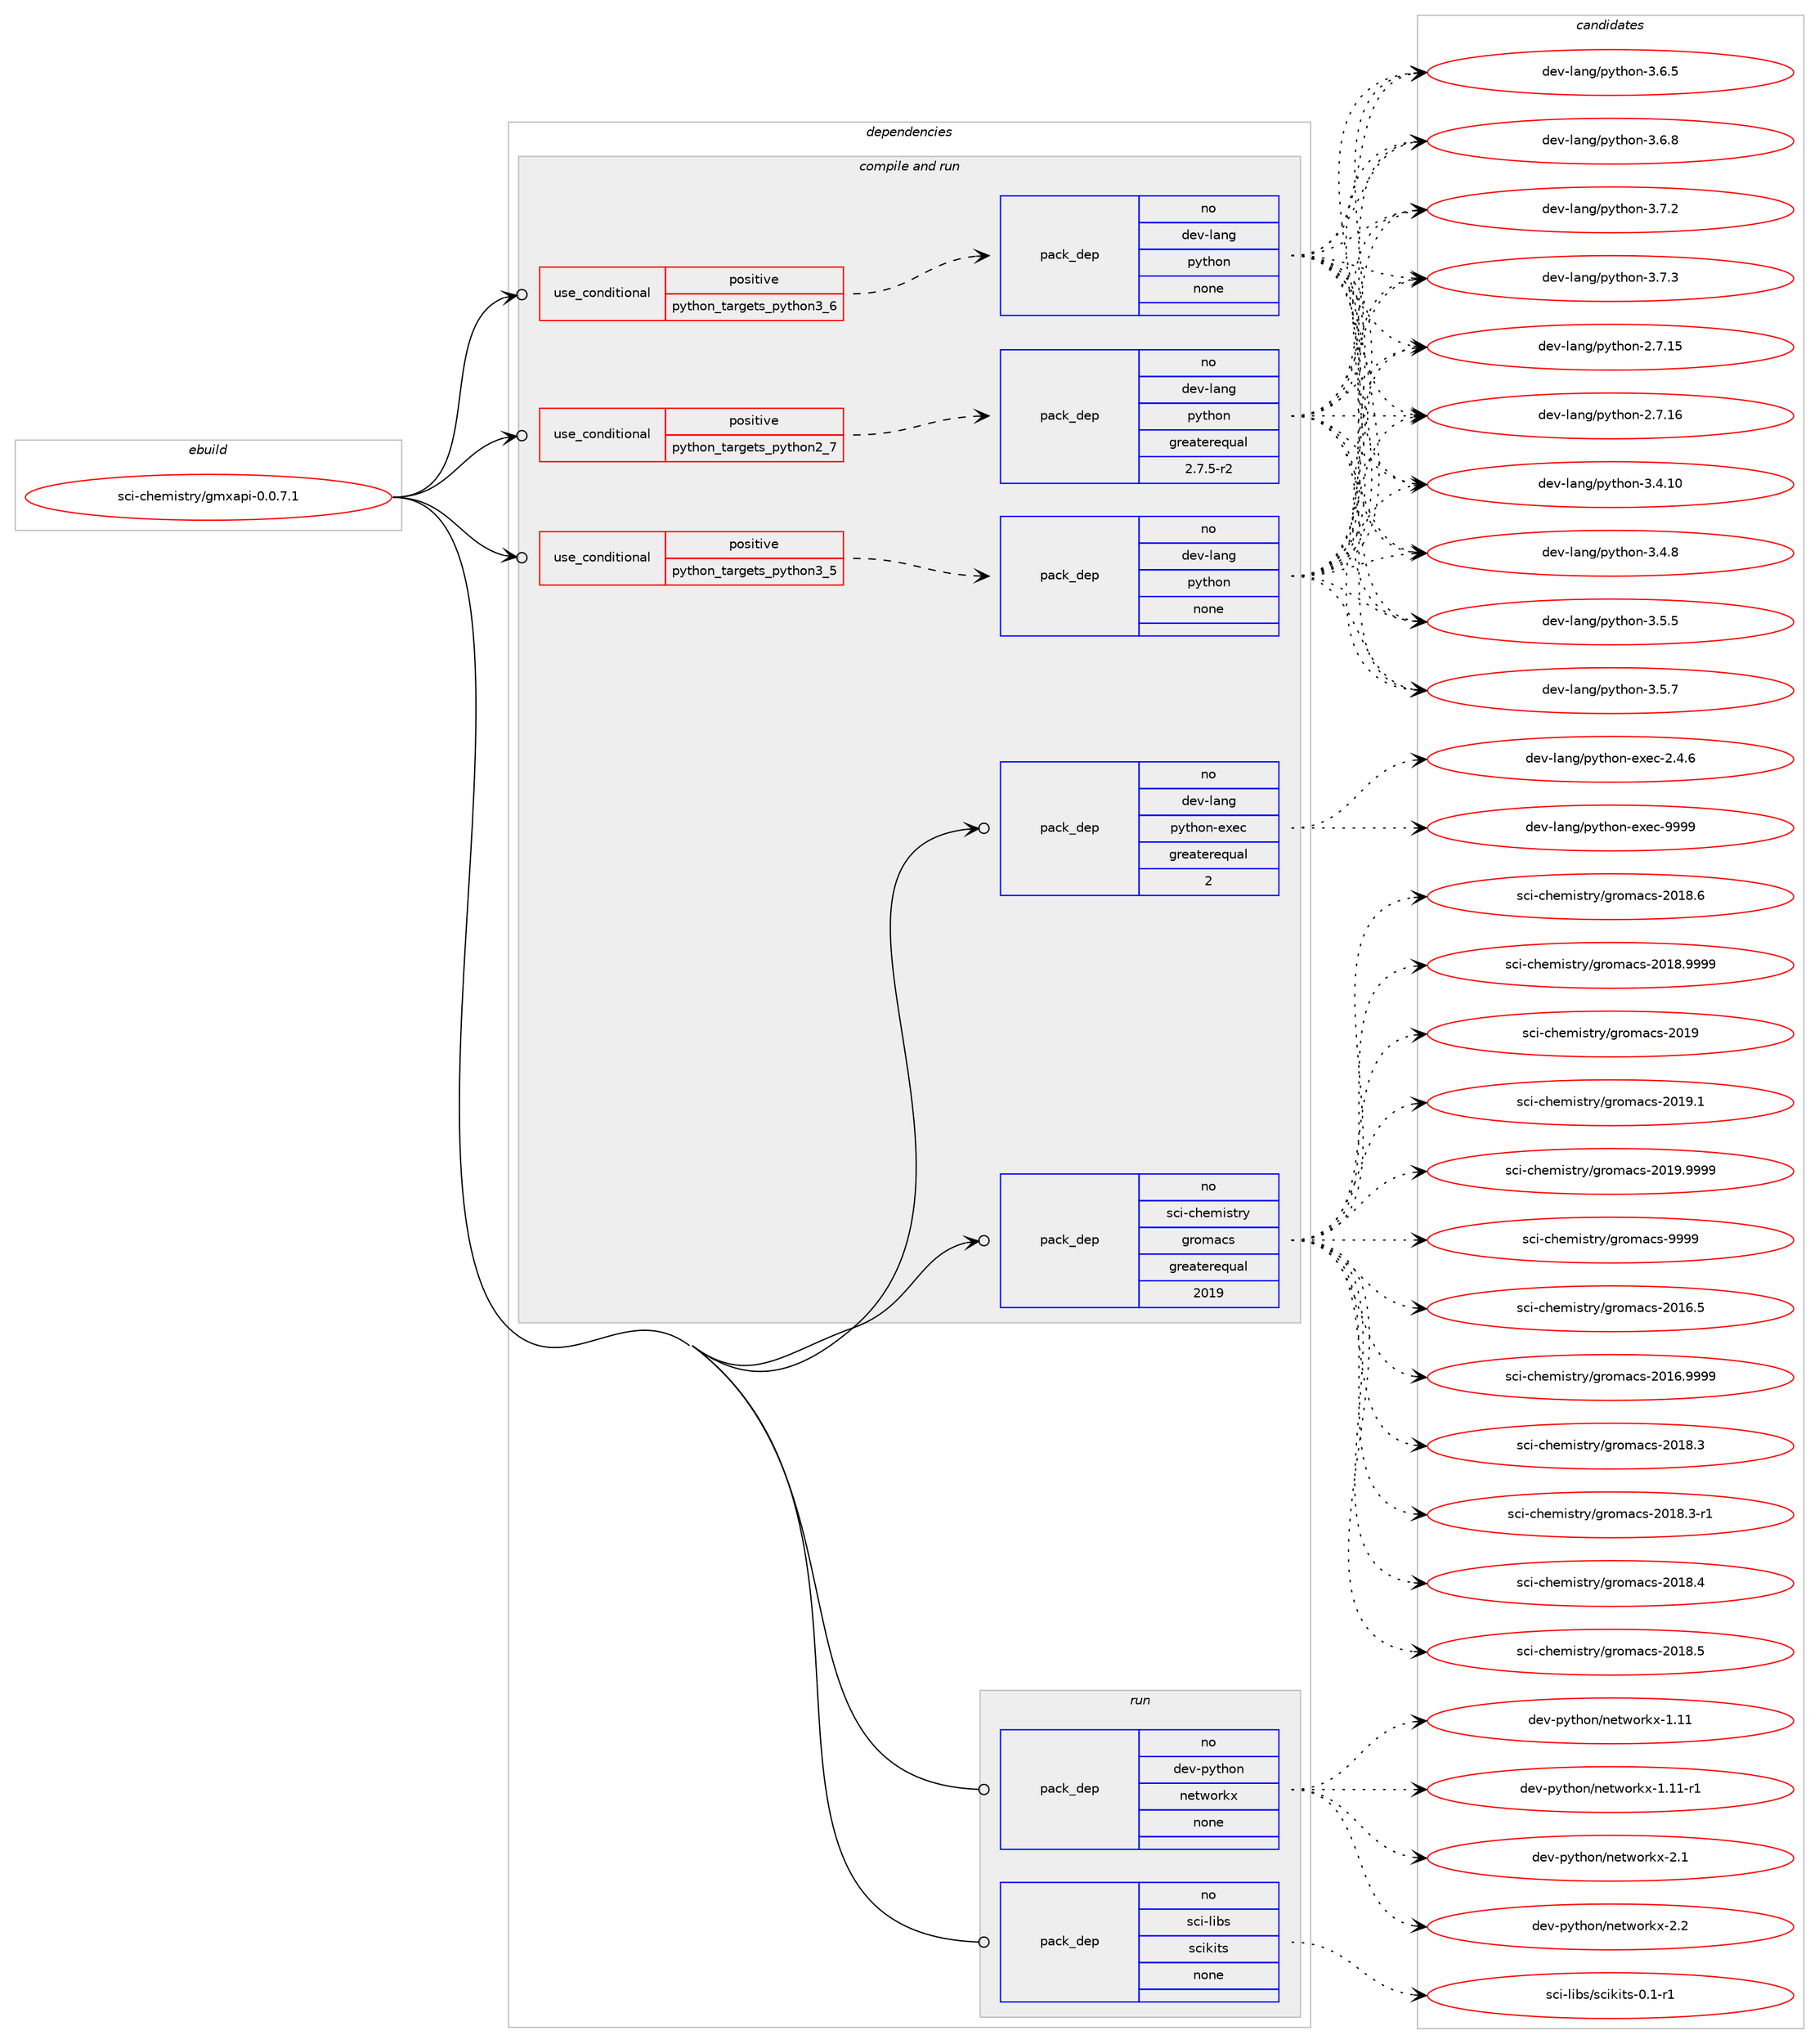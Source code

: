 digraph prolog {

# *************
# Graph options
# *************

newrank=true;
concentrate=true;
compound=true;
graph [rankdir=LR,fontname=Helvetica,fontsize=10,ranksep=1.5];#, ranksep=2.5, nodesep=0.2];
edge  [arrowhead=vee];
node  [fontname=Helvetica,fontsize=10];

# **********
# The ebuild
# **********

subgraph cluster_leftcol {
color=gray;
rank=same;
label=<<i>ebuild</i>>;
id [label="sci-chemistry/gmxapi-0.0.7.1", color=red, width=4, href="../sci-chemistry/gmxapi-0.0.7.1.svg"];
}

# ****************
# The dependencies
# ****************

subgraph cluster_midcol {
color=gray;
label=<<i>dependencies</i>>;
subgraph cluster_compile {
fillcolor="#eeeeee";
style=filled;
label=<<i>compile</i>>;
}
subgraph cluster_compileandrun {
fillcolor="#eeeeee";
style=filled;
label=<<i>compile and run</i>>;
subgraph cond1267 {
dependency4965 [label=<<TABLE BORDER="0" CELLBORDER="1" CELLSPACING="0" CELLPADDING="4"><TR><TD ROWSPAN="3" CELLPADDING="10">use_conditional</TD></TR><TR><TD>positive</TD></TR><TR><TD>python_targets_python2_7</TD></TR></TABLE>>, shape=none, color=red];
subgraph pack3619 {
dependency4966 [label=<<TABLE BORDER="0" CELLBORDER="1" CELLSPACING="0" CELLPADDING="4" WIDTH="220"><TR><TD ROWSPAN="6" CELLPADDING="30">pack_dep</TD></TR><TR><TD WIDTH="110">no</TD></TR><TR><TD>dev-lang</TD></TR><TR><TD>python</TD></TR><TR><TD>greaterequal</TD></TR><TR><TD>2.7.5-r2</TD></TR></TABLE>>, shape=none, color=blue];
}
dependency4965:e -> dependency4966:w [weight=20,style="dashed",arrowhead="vee"];
}
id:e -> dependency4965:w [weight=20,style="solid",arrowhead="odotvee"];
subgraph cond1268 {
dependency4967 [label=<<TABLE BORDER="0" CELLBORDER="1" CELLSPACING="0" CELLPADDING="4"><TR><TD ROWSPAN="3" CELLPADDING="10">use_conditional</TD></TR><TR><TD>positive</TD></TR><TR><TD>python_targets_python3_5</TD></TR></TABLE>>, shape=none, color=red];
subgraph pack3620 {
dependency4968 [label=<<TABLE BORDER="0" CELLBORDER="1" CELLSPACING="0" CELLPADDING="4" WIDTH="220"><TR><TD ROWSPAN="6" CELLPADDING="30">pack_dep</TD></TR><TR><TD WIDTH="110">no</TD></TR><TR><TD>dev-lang</TD></TR><TR><TD>python</TD></TR><TR><TD>none</TD></TR><TR><TD></TD></TR></TABLE>>, shape=none, color=blue];
}
dependency4967:e -> dependency4968:w [weight=20,style="dashed",arrowhead="vee"];
}
id:e -> dependency4967:w [weight=20,style="solid",arrowhead="odotvee"];
subgraph cond1269 {
dependency4969 [label=<<TABLE BORDER="0" CELLBORDER="1" CELLSPACING="0" CELLPADDING="4"><TR><TD ROWSPAN="3" CELLPADDING="10">use_conditional</TD></TR><TR><TD>positive</TD></TR><TR><TD>python_targets_python3_6</TD></TR></TABLE>>, shape=none, color=red];
subgraph pack3621 {
dependency4970 [label=<<TABLE BORDER="0" CELLBORDER="1" CELLSPACING="0" CELLPADDING="4" WIDTH="220"><TR><TD ROWSPAN="6" CELLPADDING="30">pack_dep</TD></TR><TR><TD WIDTH="110">no</TD></TR><TR><TD>dev-lang</TD></TR><TR><TD>python</TD></TR><TR><TD>none</TD></TR><TR><TD></TD></TR></TABLE>>, shape=none, color=blue];
}
dependency4969:e -> dependency4970:w [weight=20,style="dashed",arrowhead="vee"];
}
id:e -> dependency4969:w [weight=20,style="solid",arrowhead="odotvee"];
subgraph pack3622 {
dependency4971 [label=<<TABLE BORDER="0" CELLBORDER="1" CELLSPACING="0" CELLPADDING="4" WIDTH="220"><TR><TD ROWSPAN="6" CELLPADDING="30">pack_dep</TD></TR><TR><TD WIDTH="110">no</TD></TR><TR><TD>dev-lang</TD></TR><TR><TD>python-exec</TD></TR><TR><TD>greaterequal</TD></TR><TR><TD>2</TD></TR></TABLE>>, shape=none, color=blue];
}
id:e -> dependency4971:w [weight=20,style="solid",arrowhead="odotvee"];
subgraph pack3623 {
dependency4972 [label=<<TABLE BORDER="0" CELLBORDER="1" CELLSPACING="0" CELLPADDING="4" WIDTH="220"><TR><TD ROWSPAN="6" CELLPADDING="30">pack_dep</TD></TR><TR><TD WIDTH="110">no</TD></TR><TR><TD>sci-chemistry</TD></TR><TR><TD>gromacs</TD></TR><TR><TD>greaterequal</TD></TR><TR><TD>2019</TD></TR></TABLE>>, shape=none, color=blue];
}
id:e -> dependency4972:w [weight=20,style="solid",arrowhead="odotvee"];
}
subgraph cluster_run {
fillcolor="#eeeeee";
style=filled;
label=<<i>run</i>>;
subgraph pack3624 {
dependency4973 [label=<<TABLE BORDER="0" CELLBORDER="1" CELLSPACING="0" CELLPADDING="4" WIDTH="220"><TR><TD ROWSPAN="6" CELLPADDING="30">pack_dep</TD></TR><TR><TD WIDTH="110">no</TD></TR><TR><TD>dev-python</TD></TR><TR><TD>networkx</TD></TR><TR><TD>none</TD></TR><TR><TD></TD></TR></TABLE>>, shape=none, color=blue];
}
id:e -> dependency4973:w [weight=20,style="solid",arrowhead="odot"];
subgraph pack3625 {
dependency4974 [label=<<TABLE BORDER="0" CELLBORDER="1" CELLSPACING="0" CELLPADDING="4" WIDTH="220"><TR><TD ROWSPAN="6" CELLPADDING="30">pack_dep</TD></TR><TR><TD WIDTH="110">no</TD></TR><TR><TD>sci-libs</TD></TR><TR><TD>scikits</TD></TR><TR><TD>none</TD></TR><TR><TD></TD></TR></TABLE>>, shape=none, color=blue];
}
id:e -> dependency4974:w [weight=20,style="solid",arrowhead="odot"];
}
}

# **************
# The candidates
# **************

subgraph cluster_choices {
rank=same;
color=gray;
label=<<i>candidates</i>>;

subgraph choice3619 {
color=black;
nodesep=1;
choice10010111845108971101034711212111610411111045504655464953 [label="dev-lang/python-2.7.15", color=red, width=4,href="../dev-lang/python-2.7.15.svg"];
choice10010111845108971101034711212111610411111045504655464954 [label="dev-lang/python-2.7.16", color=red, width=4,href="../dev-lang/python-2.7.16.svg"];
choice10010111845108971101034711212111610411111045514652464948 [label="dev-lang/python-3.4.10", color=red, width=4,href="../dev-lang/python-3.4.10.svg"];
choice100101118451089711010347112121116104111110455146524656 [label="dev-lang/python-3.4.8", color=red, width=4,href="../dev-lang/python-3.4.8.svg"];
choice100101118451089711010347112121116104111110455146534653 [label="dev-lang/python-3.5.5", color=red, width=4,href="../dev-lang/python-3.5.5.svg"];
choice100101118451089711010347112121116104111110455146534655 [label="dev-lang/python-3.5.7", color=red, width=4,href="../dev-lang/python-3.5.7.svg"];
choice100101118451089711010347112121116104111110455146544653 [label="dev-lang/python-3.6.5", color=red, width=4,href="../dev-lang/python-3.6.5.svg"];
choice100101118451089711010347112121116104111110455146544656 [label="dev-lang/python-3.6.8", color=red, width=4,href="../dev-lang/python-3.6.8.svg"];
choice100101118451089711010347112121116104111110455146554650 [label="dev-lang/python-3.7.2", color=red, width=4,href="../dev-lang/python-3.7.2.svg"];
choice100101118451089711010347112121116104111110455146554651 [label="dev-lang/python-3.7.3", color=red, width=4,href="../dev-lang/python-3.7.3.svg"];
dependency4966:e -> choice10010111845108971101034711212111610411111045504655464953:w [style=dotted,weight="100"];
dependency4966:e -> choice10010111845108971101034711212111610411111045504655464954:w [style=dotted,weight="100"];
dependency4966:e -> choice10010111845108971101034711212111610411111045514652464948:w [style=dotted,weight="100"];
dependency4966:e -> choice100101118451089711010347112121116104111110455146524656:w [style=dotted,weight="100"];
dependency4966:e -> choice100101118451089711010347112121116104111110455146534653:w [style=dotted,weight="100"];
dependency4966:e -> choice100101118451089711010347112121116104111110455146534655:w [style=dotted,weight="100"];
dependency4966:e -> choice100101118451089711010347112121116104111110455146544653:w [style=dotted,weight="100"];
dependency4966:e -> choice100101118451089711010347112121116104111110455146544656:w [style=dotted,weight="100"];
dependency4966:e -> choice100101118451089711010347112121116104111110455146554650:w [style=dotted,weight="100"];
dependency4966:e -> choice100101118451089711010347112121116104111110455146554651:w [style=dotted,weight="100"];
}
subgraph choice3620 {
color=black;
nodesep=1;
choice10010111845108971101034711212111610411111045504655464953 [label="dev-lang/python-2.7.15", color=red, width=4,href="../dev-lang/python-2.7.15.svg"];
choice10010111845108971101034711212111610411111045504655464954 [label="dev-lang/python-2.7.16", color=red, width=4,href="../dev-lang/python-2.7.16.svg"];
choice10010111845108971101034711212111610411111045514652464948 [label="dev-lang/python-3.4.10", color=red, width=4,href="../dev-lang/python-3.4.10.svg"];
choice100101118451089711010347112121116104111110455146524656 [label="dev-lang/python-3.4.8", color=red, width=4,href="../dev-lang/python-3.4.8.svg"];
choice100101118451089711010347112121116104111110455146534653 [label="dev-lang/python-3.5.5", color=red, width=4,href="../dev-lang/python-3.5.5.svg"];
choice100101118451089711010347112121116104111110455146534655 [label="dev-lang/python-3.5.7", color=red, width=4,href="../dev-lang/python-3.5.7.svg"];
choice100101118451089711010347112121116104111110455146544653 [label="dev-lang/python-3.6.5", color=red, width=4,href="../dev-lang/python-3.6.5.svg"];
choice100101118451089711010347112121116104111110455146544656 [label="dev-lang/python-3.6.8", color=red, width=4,href="../dev-lang/python-3.6.8.svg"];
choice100101118451089711010347112121116104111110455146554650 [label="dev-lang/python-3.7.2", color=red, width=4,href="../dev-lang/python-3.7.2.svg"];
choice100101118451089711010347112121116104111110455146554651 [label="dev-lang/python-3.7.3", color=red, width=4,href="../dev-lang/python-3.7.3.svg"];
dependency4968:e -> choice10010111845108971101034711212111610411111045504655464953:w [style=dotted,weight="100"];
dependency4968:e -> choice10010111845108971101034711212111610411111045504655464954:w [style=dotted,weight="100"];
dependency4968:e -> choice10010111845108971101034711212111610411111045514652464948:w [style=dotted,weight="100"];
dependency4968:e -> choice100101118451089711010347112121116104111110455146524656:w [style=dotted,weight="100"];
dependency4968:e -> choice100101118451089711010347112121116104111110455146534653:w [style=dotted,weight="100"];
dependency4968:e -> choice100101118451089711010347112121116104111110455146534655:w [style=dotted,weight="100"];
dependency4968:e -> choice100101118451089711010347112121116104111110455146544653:w [style=dotted,weight="100"];
dependency4968:e -> choice100101118451089711010347112121116104111110455146544656:w [style=dotted,weight="100"];
dependency4968:e -> choice100101118451089711010347112121116104111110455146554650:w [style=dotted,weight="100"];
dependency4968:e -> choice100101118451089711010347112121116104111110455146554651:w [style=dotted,weight="100"];
}
subgraph choice3621 {
color=black;
nodesep=1;
choice10010111845108971101034711212111610411111045504655464953 [label="dev-lang/python-2.7.15", color=red, width=4,href="../dev-lang/python-2.7.15.svg"];
choice10010111845108971101034711212111610411111045504655464954 [label="dev-lang/python-2.7.16", color=red, width=4,href="../dev-lang/python-2.7.16.svg"];
choice10010111845108971101034711212111610411111045514652464948 [label="dev-lang/python-3.4.10", color=red, width=4,href="../dev-lang/python-3.4.10.svg"];
choice100101118451089711010347112121116104111110455146524656 [label="dev-lang/python-3.4.8", color=red, width=4,href="../dev-lang/python-3.4.8.svg"];
choice100101118451089711010347112121116104111110455146534653 [label="dev-lang/python-3.5.5", color=red, width=4,href="../dev-lang/python-3.5.5.svg"];
choice100101118451089711010347112121116104111110455146534655 [label="dev-lang/python-3.5.7", color=red, width=4,href="../dev-lang/python-3.5.7.svg"];
choice100101118451089711010347112121116104111110455146544653 [label="dev-lang/python-3.6.5", color=red, width=4,href="../dev-lang/python-3.6.5.svg"];
choice100101118451089711010347112121116104111110455146544656 [label="dev-lang/python-3.6.8", color=red, width=4,href="../dev-lang/python-3.6.8.svg"];
choice100101118451089711010347112121116104111110455146554650 [label="dev-lang/python-3.7.2", color=red, width=4,href="../dev-lang/python-3.7.2.svg"];
choice100101118451089711010347112121116104111110455146554651 [label="dev-lang/python-3.7.3", color=red, width=4,href="../dev-lang/python-3.7.3.svg"];
dependency4970:e -> choice10010111845108971101034711212111610411111045504655464953:w [style=dotted,weight="100"];
dependency4970:e -> choice10010111845108971101034711212111610411111045504655464954:w [style=dotted,weight="100"];
dependency4970:e -> choice10010111845108971101034711212111610411111045514652464948:w [style=dotted,weight="100"];
dependency4970:e -> choice100101118451089711010347112121116104111110455146524656:w [style=dotted,weight="100"];
dependency4970:e -> choice100101118451089711010347112121116104111110455146534653:w [style=dotted,weight="100"];
dependency4970:e -> choice100101118451089711010347112121116104111110455146534655:w [style=dotted,weight="100"];
dependency4970:e -> choice100101118451089711010347112121116104111110455146544653:w [style=dotted,weight="100"];
dependency4970:e -> choice100101118451089711010347112121116104111110455146544656:w [style=dotted,weight="100"];
dependency4970:e -> choice100101118451089711010347112121116104111110455146554650:w [style=dotted,weight="100"];
dependency4970:e -> choice100101118451089711010347112121116104111110455146554651:w [style=dotted,weight="100"];
}
subgraph choice3622 {
color=black;
nodesep=1;
choice1001011184510897110103471121211161041111104510112010199455046524654 [label="dev-lang/python-exec-2.4.6", color=red, width=4,href="../dev-lang/python-exec-2.4.6.svg"];
choice10010111845108971101034711212111610411111045101120101994557575757 [label="dev-lang/python-exec-9999", color=red, width=4,href="../dev-lang/python-exec-9999.svg"];
dependency4971:e -> choice1001011184510897110103471121211161041111104510112010199455046524654:w [style=dotted,weight="100"];
dependency4971:e -> choice10010111845108971101034711212111610411111045101120101994557575757:w [style=dotted,weight="100"];
}
subgraph choice3623 {
color=black;
nodesep=1;
choice11599105459910410110910511511611412147103114111109979911545504849544653 [label="sci-chemistry/gromacs-2016.5", color=red, width=4,href="../sci-chemistry/gromacs-2016.5.svg"];
choice11599105459910410110910511511611412147103114111109979911545504849544657575757 [label="sci-chemistry/gromacs-2016.9999", color=red, width=4,href="../sci-chemistry/gromacs-2016.9999.svg"];
choice11599105459910410110910511511611412147103114111109979911545504849564651 [label="sci-chemistry/gromacs-2018.3", color=red, width=4,href="../sci-chemistry/gromacs-2018.3.svg"];
choice115991054599104101109105115116114121471031141111099799115455048495646514511449 [label="sci-chemistry/gromacs-2018.3-r1", color=red, width=4,href="../sci-chemistry/gromacs-2018.3-r1.svg"];
choice11599105459910410110910511511611412147103114111109979911545504849564652 [label="sci-chemistry/gromacs-2018.4", color=red, width=4,href="../sci-chemistry/gromacs-2018.4.svg"];
choice11599105459910410110910511511611412147103114111109979911545504849564653 [label="sci-chemistry/gromacs-2018.5", color=red, width=4,href="../sci-chemistry/gromacs-2018.5.svg"];
choice11599105459910410110910511511611412147103114111109979911545504849564654 [label="sci-chemistry/gromacs-2018.6", color=red, width=4,href="../sci-chemistry/gromacs-2018.6.svg"];
choice11599105459910410110910511511611412147103114111109979911545504849564657575757 [label="sci-chemistry/gromacs-2018.9999", color=red, width=4,href="../sci-chemistry/gromacs-2018.9999.svg"];
choice1159910545991041011091051151161141214710311411110997991154550484957 [label="sci-chemistry/gromacs-2019", color=red, width=4,href="../sci-chemistry/gromacs-2019.svg"];
choice11599105459910410110910511511611412147103114111109979911545504849574649 [label="sci-chemistry/gromacs-2019.1", color=red, width=4,href="../sci-chemistry/gromacs-2019.1.svg"];
choice11599105459910410110910511511611412147103114111109979911545504849574657575757 [label="sci-chemistry/gromacs-2019.9999", color=red, width=4,href="../sci-chemistry/gromacs-2019.9999.svg"];
choice1159910545991041011091051151161141214710311411110997991154557575757 [label="sci-chemistry/gromacs-9999", color=red, width=4,href="../sci-chemistry/gromacs-9999.svg"];
dependency4972:e -> choice11599105459910410110910511511611412147103114111109979911545504849544653:w [style=dotted,weight="100"];
dependency4972:e -> choice11599105459910410110910511511611412147103114111109979911545504849544657575757:w [style=dotted,weight="100"];
dependency4972:e -> choice11599105459910410110910511511611412147103114111109979911545504849564651:w [style=dotted,weight="100"];
dependency4972:e -> choice115991054599104101109105115116114121471031141111099799115455048495646514511449:w [style=dotted,weight="100"];
dependency4972:e -> choice11599105459910410110910511511611412147103114111109979911545504849564652:w [style=dotted,weight="100"];
dependency4972:e -> choice11599105459910410110910511511611412147103114111109979911545504849564653:w [style=dotted,weight="100"];
dependency4972:e -> choice11599105459910410110910511511611412147103114111109979911545504849564654:w [style=dotted,weight="100"];
dependency4972:e -> choice11599105459910410110910511511611412147103114111109979911545504849564657575757:w [style=dotted,weight="100"];
dependency4972:e -> choice1159910545991041011091051151161141214710311411110997991154550484957:w [style=dotted,weight="100"];
dependency4972:e -> choice11599105459910410110910511511611412147103114111109979911545504849574649:w [style=dotted,weight="100"];
dependency4972:e -> choice11599105459910410110910511511611412147103114111109979911545504849574657575757:w [style=dotted,weight="100"];
dependency4972:e -> choice1159910545991041011091051151161141214710311411110997991154557575757:w [style=dotted,weight="100"];
}
subgraph choice3624 {
color=black;
nodesep=1;
choice10010111845112121116104111110471101011161191111141071204549464949 [label="dev-python/networkx-1.11", color=red, width=4,href="../dev-python/networkx-1.11.svg"];
choice100101118451121211161041111104711010111611911111410712045494649494511449 [label="dev-python/networkx-1.11-r1", color=red, width=4,href="../dev-python/networkx-1.11-r1.svg"];
choice100101118451121211161041111104711010111611911111410712045504649 [label="dev-python/networkx-2.1", color=red, width=4,href="../dev-python/networkx-2.1.svg"];
choice100101118451121211161041111104711010111611911111410712045504650 [label="dev-python/networkx-2.2", color=red, width=4,href="../dev-python/networkx-2.2.svg"];
dependency4973:e -> choice10010111845112121116104111110471101011161191111141071204549464949:w [style=dotted,weight="100"];
dependency4973:e -> choice100101118451121211161041111104711010111611911111410712045494649494511449:w [style=dotted,weight="100"];
dependency4973:e -> choice100101118451121211161041111104711010111611911111410712045504649:w [style=dotted,weight="100"];
dependency4973:e -> choice100101118451121211161041111104711010111611911111410712045504650:w [style=dotted,weight="100"];
}
subgraph choice3625 {
color=black;
nodesep=1;
choice1159910545108105981154711599105107105116115454846494511449 [label="sci-libs/scikits-0.1-r1", color=red, width=4,href="../sci-libs/scikits-0.1-r1.svg"];
dependency4974:e -> choice1159910545108105981154711599105107105116115454846494511449:w [style=dotted,weight="100"];
}
}

}
